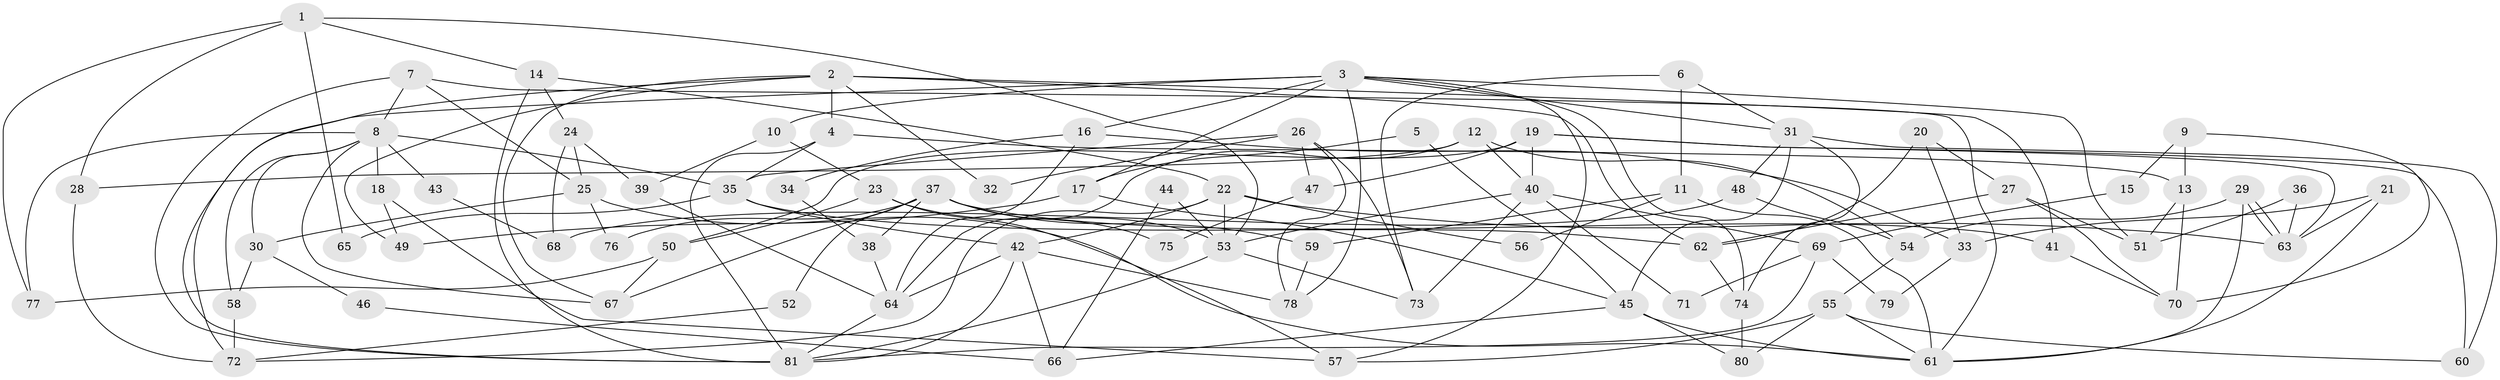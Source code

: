 // coarse degree distribution, {8: 0.08, 4: 0.16, 5: 0.16, 6: 0.2, 7: 0.16, 9: 0.04, 3: 0.08, 11: 0.04, 10: 0.04, 14: 0.04}
// Generated by graph-tools (version 1.1) at 2025/37/03/04/25 23:37:06]
// undirected, 81 vertices, 162 edges
graph export_dot {
  node [color=gray90,style=filled];
  1;
  2;
  3;
  4;
  5;
  6;
  7;
  8;
  9;
  10;
  11;
  12;
  13;
  14;
  15;
  16;
  17;
  18;
  19;
  20;
  21;
  22;
  23;
  24;
  25;
  26;
  27;
  28;
  29;
  30;
  31;
  32;
  33;
  34;
  35;
  36;
  37;
  38;
  39;
  40;
  41;
  42;
  43;
  44;
  45;
  46;
  47;
  48;
  49;
  50;
  51;
  52;
  53;
  54;
  55;
  56;
  57;
  58;
  59;
  60;
  61;
  62;
  63;
  64;
  65;
  66;
  67;
  68;
  69;
  70;
  71;
  72;
  73;
  74;
  75;
  76;
  77;
  78;
  79;
  80;
  81;
  1 -- 53;
  1 -- 14;
  1 -- 28;
  1 -- 65;
  1 -- 77;
  2 -- 81;
  2 -- 62;
  2 -- 4;
  2 -- 32;
  2 -- 41;
  2 -- 49;
  2 -- 67;
  3 -- 57;
  3 -- 72;
  3 -- 10;
  3 -- 16;
  3 -- 17;
  3 -- 31;
  3 -- 51;
  3 -- 74;
  3 -- 78;
  4 -- 81;
  4 -- 13;
  4 -- 35;
  5 -- 45;
  5 -- 17;
  6 -- 73;
  6 -- 31;
  6 -- 11;
  7 -- 25;
  7 -- 81;
  7 -- 8;
  7 -- 61;
  8 -- 35;
  8 -- 18;
  8 -- 30;
  8 -- 43;
  8 -- 58;
  8 -- 67;
  8 -- 77;
  9 -- 13;
  9 -- 70;
  9 -- 15;
  10 -- 23;
  10 -- 39;
  11 -- 61;
  11 -- 56;
  11 -- 59;
  12 -- 54;
  12 -- 64;
  12 -- 28;
  12 -- 40;
  13 -- 70;
  13 -- 51;
  14 -- 81;
  14 -- 22;
  14 -- 24;
  15 -- 69;
  16 -- 64;
  16 -- 33;
  16 -- 34;
  17 -- 49;
  17 -- 45;
  18 -- 57;
  18 -- 49;
  19 -- 50;
  19 -- 60;
  19 -- 40;
  19 -- 47;
  19 -- 63;
  20 -- 33;
  20 -- 62;
  20 -- 27;
  21 -- 63;
  21 -- 61;
  21 -- 33;
  22 -- 42;
  22 -- 63;
  22 -- 53;
  22 -- 56;
  22 -- 72;
  23 -- 53;
  23 -- 50;
  23 -- 57;
  24 -- 25;
  24 -- 39;
  24 -- 68;
  25 -- 30;
  25 -- 61;
  25 -- 76;
  26 -- 73;
  26 -- 35;
  26 -- 32;
  26 -- 47;
  26 -- 78;
  27 -- 51;
  27 -- 62;
  27 -- 70;
  28 -- 72;
  29 -- 63;
  29 -- 63;
  29 -- 61;
  29 -- 54;
  30 -- 58;
  30 -- 46;
  31 -- 74;
  31 -- 45;
  31 -- 48;
  31 -- 60;
  33 -- 79;
  34 -- 38;
  35 -- 42;
  35 -- 62;
  35 -- 65;
  36 -- 63;
  36 -- 51;
  37 -- 67;
  37 -- 59;
  37 -- 38;
  37 -- 41;
  37 -- 52;
  37 -- 75;
  37 -- 76;
  38 -- 64;
  39 -- 64;
  40 -- 53;
  40 -- 69;
  40 -- 71;
  40 -- 73;
  41 -- 70;
  42 -- 78;
  42 -- 81;
  42 -- 64;
  42 -- 66;
  43 -- 68;
  44 -- 66;
  44 -- 53;
  45 -- 61;
  45 -- 66;
  45 -- 80;
  46 -- 66;
  47 -- 75;
  48 -- 54;
  48 -- 68;
  50 -- 77;
  50 -- 67;
  52 -- 72;
  53 -- 73;
  53 -- 81;
  54 -- 55;
  55 -- 61;
  55 -- 80;
  55 -- 57;
  55 -- 60;
  58 -- 72;
  59 -- 78;
  62 -- 74;
  64 -- 81;
  69 -- 81;
  69 -- 71;
  69 -- 79;
  74 -- 80;
}
